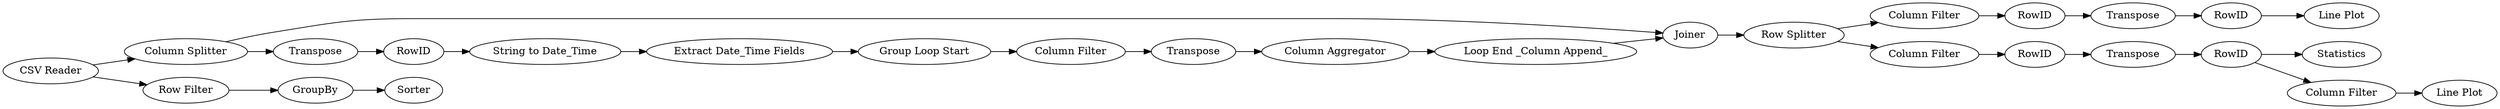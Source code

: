 digraph {
	24 -> 26
	53 -> 54
	30 -> 53
	23 -> 24
	42 -> 43
	21 -> 22
	42 -> 46
	1 -> 16
	22 -> 23
	38 -> 41
	29 -> 30
	40 -> 42
	59 -> 58
	25 -> 28
	54 -> 60
	1 -> 50
	17 -> 21
	26 -> 25
	16 -> 30
	49 -> 51
	53 -> 38
	50 -> 49
	60 -> 61
	41 -> 40
	46 -> 33
	61 -> 59
	16 -> 17
	28 -> 29
	21 [label=RowID]
	26 [label="Column Filter"]
	58 [label="Line Plot"]
	17 [label=Transpose]
	24 [label="Group Loop Start"]
	49 [label=GroupBy]
	41 [label=RowID]
	51 [label=Sorter]
	25 [label=Transpose]
	54 [label="Column Filter"]
	59 [label=RowID]
	16 [label="Column Splitter"]
	50 [label="Row Filter"]
	1 [label="CSV Reader"]
	42 [label=RowID]
	22 [label="String to Date_Time"]
	53 [label="Row Splitter"]
	28 [label="Column Aggregator"]
	23 [label="Extract Date_Time Fields"]
	61 [label=Transpose]
	38 [label="Column Filter"]
	60 [label=RowID]
	43 [label=Statistics]
	29 [label="Loop End _Column Append_"]
	46 [label="Column Filter"]
	40 [label=Transpose]
	33 [label="Line Plot"]
	30 [label=Joiner]
	rankdir=LR
}
